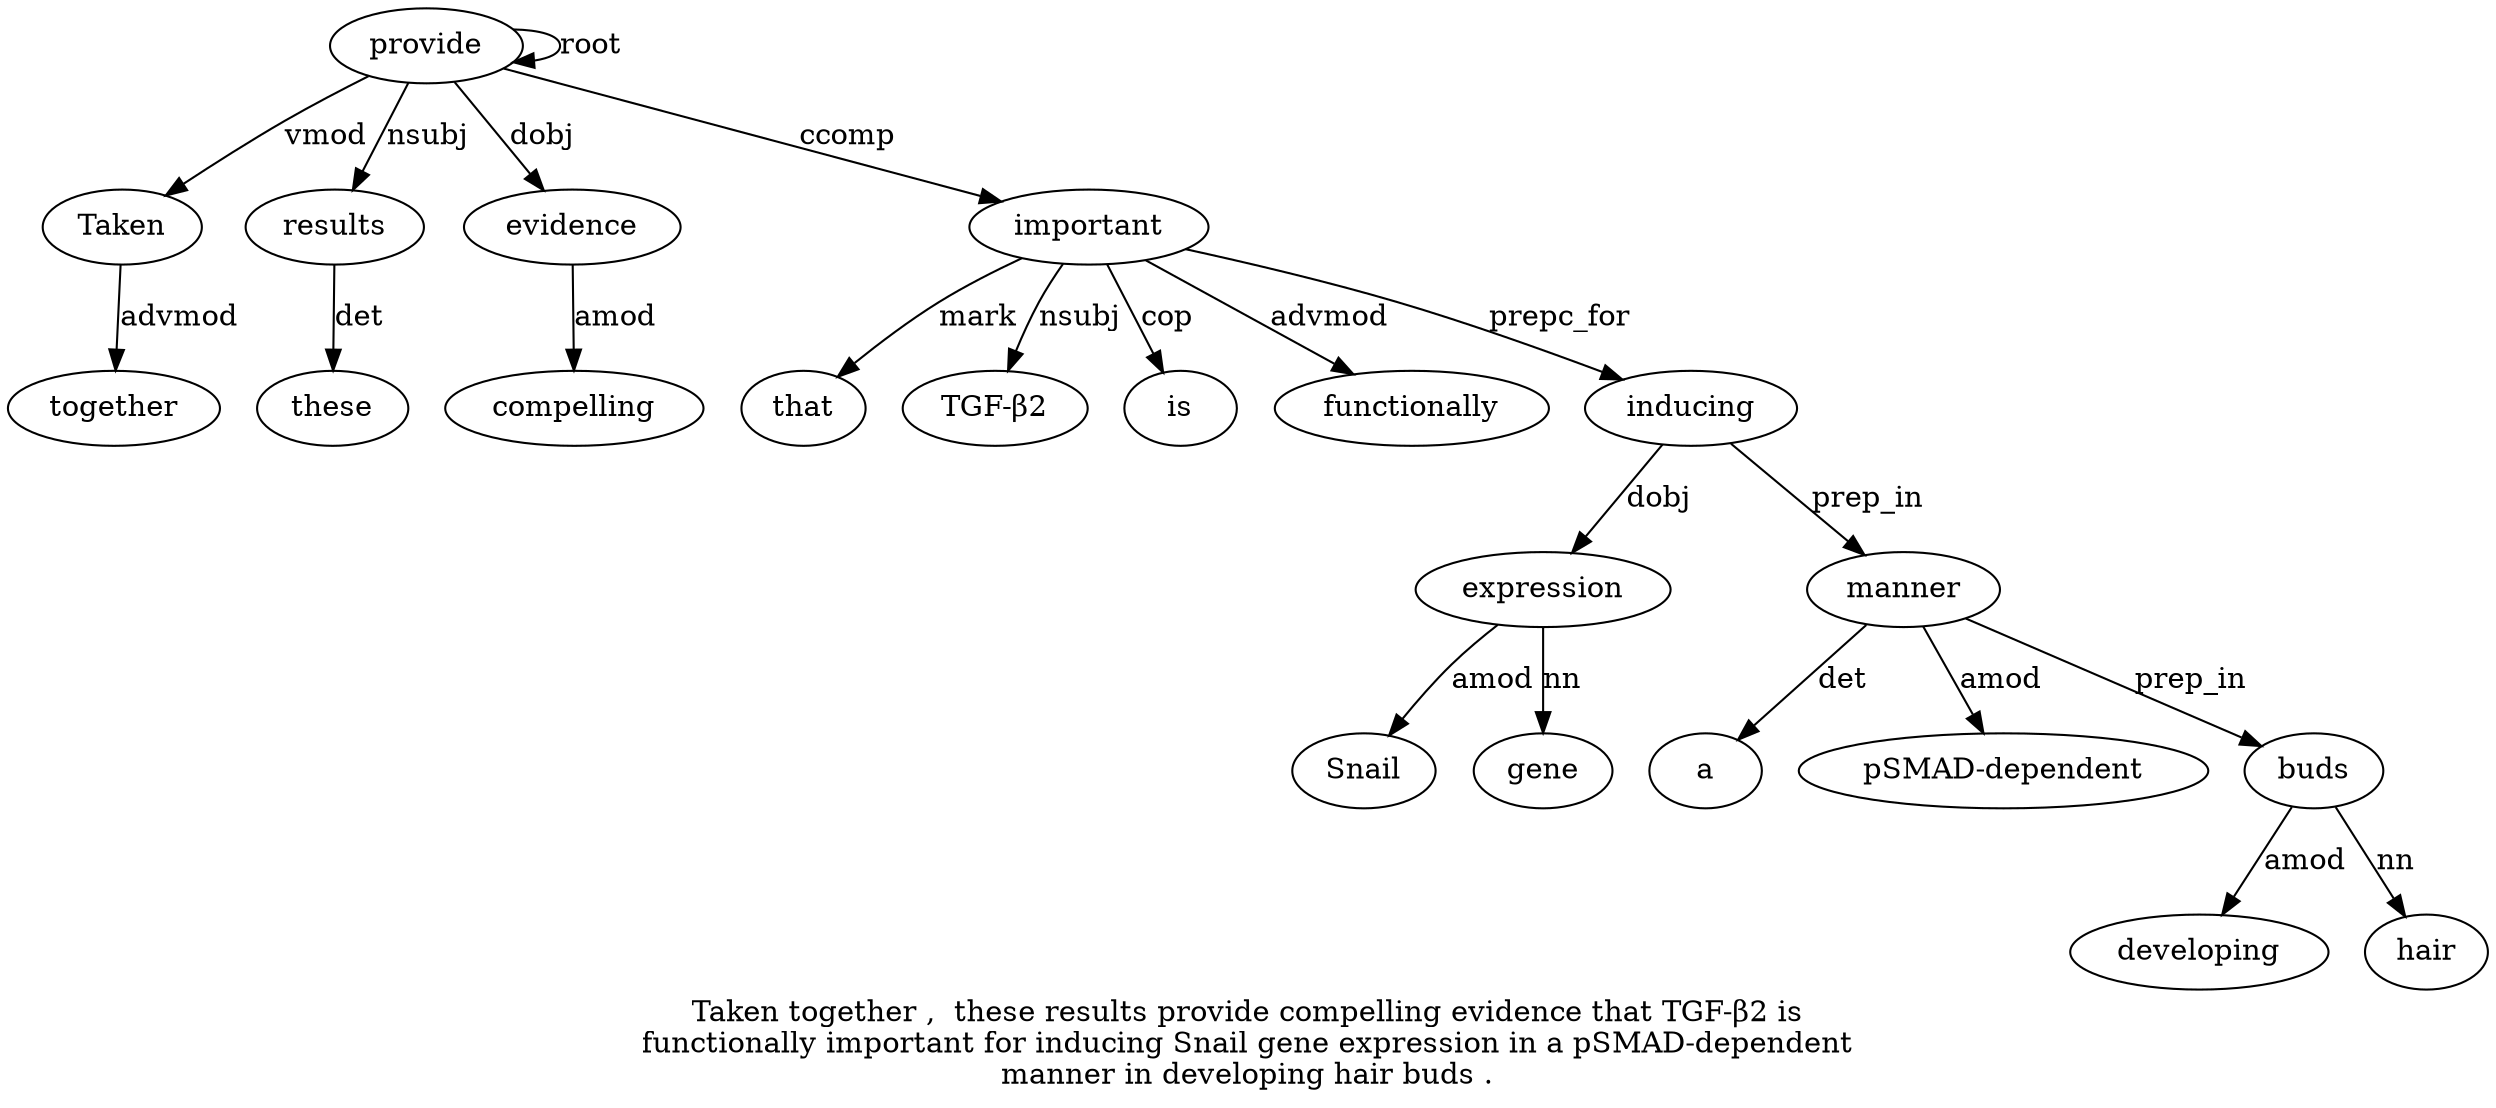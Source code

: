 digraph "Taken together ,  these results provide compelling evidence that TGF-β2 is functionally important for inducing Snail gene expression in a pSMAD-dependent manner in developing hair buds ." {
label="Taken together ,  these results provide compelling evidence that TGF-β2 is
functionally important for inducing Snail gene expression in a pSMAD-dependent
manner in developing hair buds .";
provide6 [style=filled, fillcolor=white, label=provide];
Taken1 [style=filled, fillcolor=white, label=Taken];
provide6 -> Taken1  [label=vmod];
together2 [style=filled, fillcolor=white, label=together];
Taken1 -> together2  [label=advmod];
results5 [style=filled, fillcolor=white, label=results];
these4 [style=filled, fillcolor=white, label=these];
results5 -> these4  [label=det];
provide6 -> results5  [label=nsubj];
provide6 -> provide6  [label=root];
evidence8 [style=filled, fillcolor=white, label=evidence];
compelling7 [style=filled, fillcolor=white, label=compelling];
evidence8 -> compelling7  [label=amod];
provide6 -> evidence8  [label=dobj];
important13 [style=filled, fillcolor=white, label=important];
that9 [style=filled, fillcolor=white, label=that];
important13 -> that9  [label=mark];
"TGF-β210" [style=filled, fillcolor=white, label="TGF-β2"];
important13 -> "TGF-β210"  [label=nsubj];
is11 [style=filled, fillcolor=white, label=is];
important13 -> is11  [label=cop];
functionally12 [style=filled, fillcolor=white, label=functionally];
important13 -> functionally12  [label=advmod];
provide6 -> important13  [label=ccomp];
inducing15 [style=filled, fillcolor=white, label=inducing];
important13 -> inducing15  [label=prepc_for];
expression18 [style=filled, fillcolor=white, label=expression];
Snail16 [style=filled, fillcolor=white, label=Snail];
expression18 -> Snail16  [label=amod];
gene17 [style=filled, fillcolor=white, label=gene];
expression18 -> gene17  [label=nn];
inducing15 -> expression18  [label=dobj];
manner22 [style=filled, fillcolor=white, label=manner];
a20 [style=filled, fillcolor=white, label=a];
manner22 -> a20  [label=det];
"pSMAD-dependent21" [style=filled, fillcolor=white, label="pSMAD-dependent"];
manner22 -> "pSMAD-dependent21"  [label=amod];
inducing15 -> manner22  [label=prep_in];
buds26 [style=filled, fillcolor=white, label=buds];
developing24 [style=filled, fillcolor=white, label=developing];
buds26 -> developing24  [label=amod];
hair25 [style=filled, fillcolor=white, label=hair];
buds26 -> hair25  [label=nn];
manner22 -> buds26  [label=prep_in];
}

